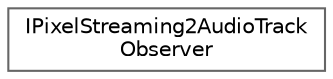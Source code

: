 digraph "Graphical Class Hierarchy"
{
 // INTERACTIVE_SVG=YES
 // LATEX_PDF_SIZE
  bgcolor="transparent";
  edge [fontname=Helvetica,fontsize=10,labelfontname=Helvetica,labelfontsize=10];
  node [fontname=Helvetica,fontsize=10,shape=box,height=0.2,width=0.4];
  rankdir="LR";
  Node0 [id="Node000000",label="IPixelStreaming2AudioTrack\lObserver",height=0.2,width=0.4,color="grey40", fillcolor="white", style="filled",URL="$d1/d2e/classIPixelStreaming2AudioTrackObserver.html",tooltip=" "];
}
